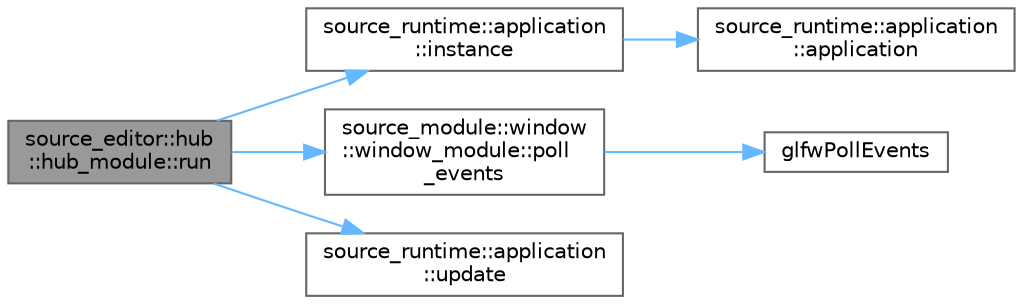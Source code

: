 digraph "source_editor::hub::hub_module::run"
{
 // LATEX_PDF_SIZE
  bgcolor="transparent";
  edge [fontname=Helvetica,fontsize=10,labelfontname=Helvetica,labelfontsize=10];
  node [fontname=Helvetica,fontsize=10,shape=box,height=0.2,width=0.4];
  rankdir="LR";
  Node1 [id="Node000001",label="source_editor::hub\l::hub_module::run",height=0.2,width=0.4,color="gray40", fillcolor="grey60", style="filled", fontcolor="black",tooltip=" "];
  Node1 -> Node2 [id="edge6_Node000001_Node000002",color="steelblue1",style="solid",tooltip=" "];
  Node2 [id="Node000002",label="source_runtime::application\l::instance",height=0.2,width=0.4,color="grey40", fillcolor="white", style="filled",URL="$classsource__runtime_1_1application.html#a417153130bfed981e0a08d414e30cc86",tooltip=" "];
  Node2 -> Node3 [id="edge7_Node000002_Node000003",color="steelblue1",style="solid",tooltip=" "];
  Node3 [id="Node000003",label="source_runtime::application\l::application",height=0.2,width=0.4,color="grey40", fillcolor="white", style="filled",URL="$classsource__runtime_1_1application.html#aad5a54161fc5d14bf985198aa7145ef6",tooltip=" "];
  Node1 -> Node4 [id="edge8_Node000001_Node000004",color="steelblue1",style="solid",tooltip=" "];
  Node4 [id="Node000004",label="source_module::window\l::window_module::poll\l_events",height=0.2,width=0.4,color="grey40", fillcolor="white", style="filled",URL="$classsource__module_1_1window_1_1window__module.html#a0eedbd35edfd6ce23e7c803d7e7d6791",tooltip=" "];
  Node4 -> Node5 [id="edge9_Node000004_Node000005",color="steelblue1",style="solid",tooltip=" "];
  Node5 [id="Node000005",label="glfwPollEvents",height=0.2,width=0.4,color="grey40", fillcolor="white", style="filled",URL="$group__window.html#ga872d16e4c77f58c0436f356255920cfc",tooltip="Processes all pending events."];
  Node1 -> Node6 [id="edge10_Node000001_Node000006",color="steelblue1",style="solid",tooltip=" "];
  Node6 [id="Node000006",label="source_runtime::application\l::update",height=0.2,width=0.4,color="grey40", fillcolor="white", style="filled",URL="$classsource__runtime_1_1application.html#ae1ea472afa94d8511d91502a06ec5373",tooltip=" "];
}
